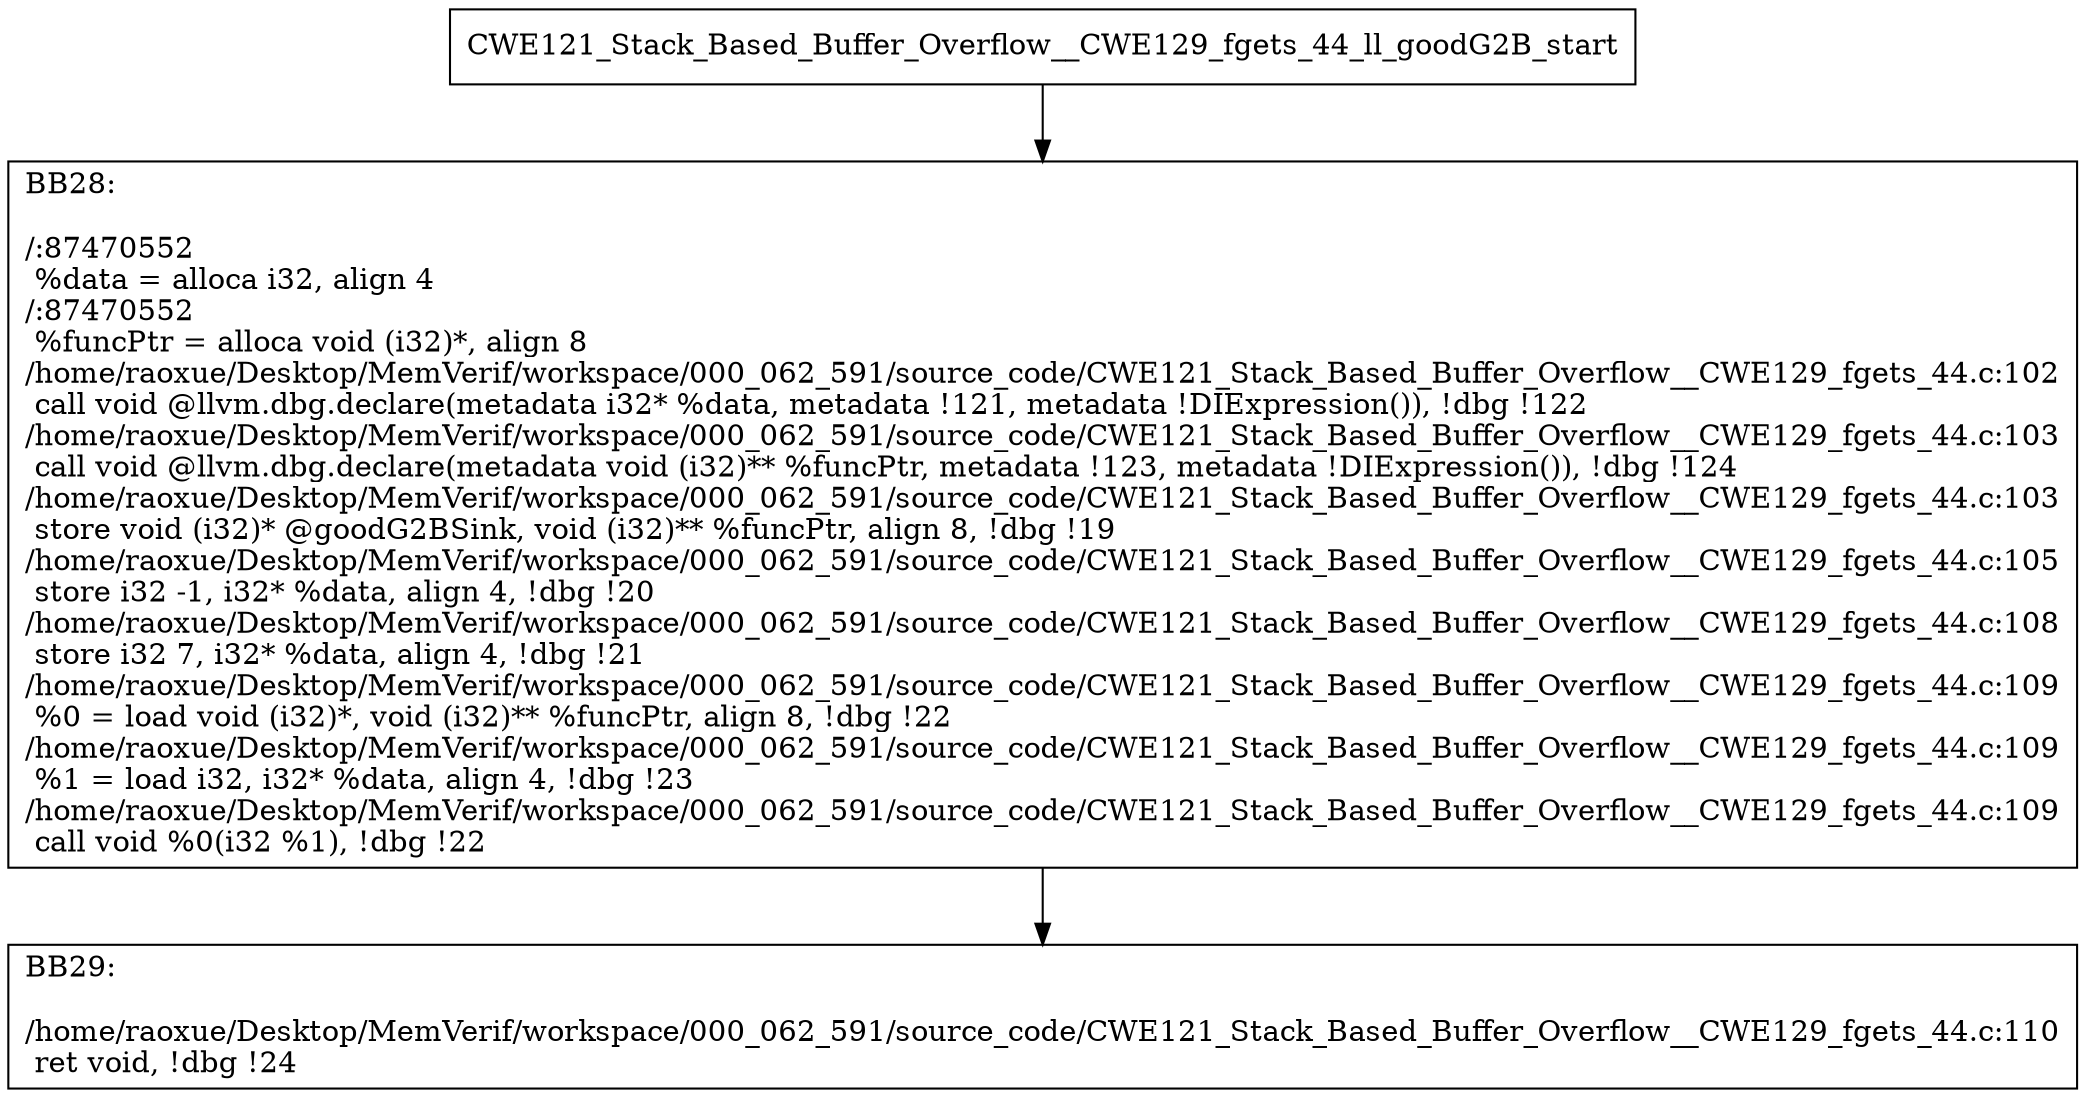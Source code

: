 digraph "CFG for'CWE121_Stack_Based_Buffer_Overflow__CWE129_fgets_44_ll_goodG2B' function" {
	BBCWE121_Stack_Based_Buffer_Overflow__CWE129_fgets_44_ll_goodG2B_start[shape=record,label="{CWE121_Stack_Based_Buffer_Overflow__CWE129_fgets_44_ll_goodG2B_start}"];
	BBCWE121_Stack_Based_Buffer_Overflow__CWE129_fgets_44_ll_goodG2B_start-> CWE121_Stack_Based_Buffer_Overflow__CWE129_fgets_44_ll_goodG2BBB28;
	CWE121_Stack_Based_Buffer_Overflow__CWE129_fgets_44_ll_goodG2BBB28 [shape=record, label="{BB28:\l\l/:87470552\l
  %data = alloca i32, align 4\l
/:87470552\l
  %funcPtr = alloca void (i32)*, align 8\l
/home/raoxue/Desktop/MemVerif/workspace/000_062_591/source_code/CWE121_Stack_Based_Buffer_Overflow__CWE129_fgets_44.c:102\l
  call void @llvm.dbg.declare(metadata i32* %data, metadata !121, metadata !DIExpression()), !dbg !122\l
/home/raoxue/Desktop/MemVerif/workspace/000_062_591/source_code/CWE121_Stack_Based_Buffer_Overflow__CWE129_fgets_44.c:103\l
  call void @llvm.dbg.declare(metadata void (i32)** %funcPtr, metadata !123, metadata !DIExpression()), !dbg !124\l
/home/raoxue/Desktop/MemVerif/workspace/000_062_591/source_code/CWE121_Stack_Based_Buffer_Overflow__CWE129_fgets_44.c:103\l
  store void (i32)* @goodG2BSink, void (i32)** %funcPtr, align 8, !dbg !19\l
/home/raoxue/Desktop/MemVerif/workspace/000_062_591/source_code/CWE121_Stack_Based_Buffer_Overflow__CWE129_fgets_44.c:105\l
  store i32 -1, i32* %data, align 4, !dbg !20\l
/home/raoxue/Desktop/MemVerif/workspace/000_062_591/source_code/CWE121_Stack_Based_Buffer_Overflow__CWE129_fgets_44.c:108\l
  store i32 7, i32* %data, align 4, !dbg !21\l
/home/raoxue/Desktop/MemVerif/workspace/000_062_591/source_code/CWE121_Stack_Based_Buffer_Overflow__CWE129_fgets_44.c:109\l
  %0 = load void (i32)*, void (i32)** %funcPtr, align 8, !dbg !22\l
/home/raoxue/Desktop/MemVerif/workspace/000_062_591/source_code/CWE121_Stack_Based_Buffer_Overflow__CWE129_fgets_44.c:109\l
  %1 = load i32, i32* %data, align 4, !dbg !23\l
/home/raoxue/Desktop/MemVerif/workspace/000_062_591/source_code/CWE121_Stack_Based_Buffer_Overflow__CWE129_fgets_44.c:109\l
  call void %0(i32 %1), !dbg !22\l
}"];
	CWE121_Stack_Based_Buffer_Overflow__CWE129_fgets_44_ll_goodG2BBB28-> CWE121_Stack_Based_Buffer_Overflow__CWE129_fgets_44_ll_goodG2BBB29;
	CWE121_Stack_Based_Buffer_Overflow__CWE129_fgets_44_ll_goodG2BBB29 [shape=record, label="{BB29:\l\l/home/raoxue/Desktop/MemVerif/workspace/000_062_591/source_code/CWE121_Stack_Based_Buffer_Overflow__CWE129_fgets_44.c:110\l
  ret void, !dbg !24\l
}"];
}
